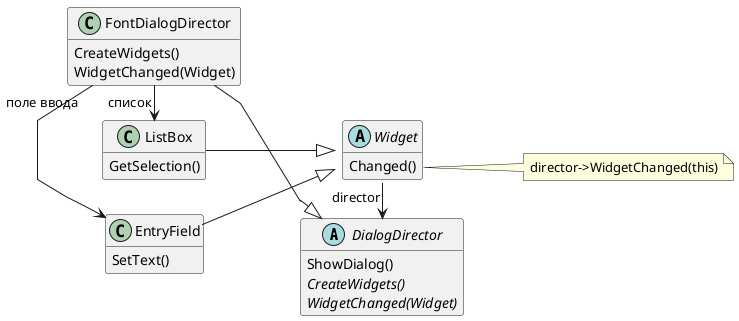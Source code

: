 @startuml
left to right direction
hide empty members
skinparam linetype polyline

abstract class DialogDirector {
  ShowDialog()
  {abstract} CreateWidgets()
  {abstract} WidgetChanged(Widget)
}

class FontDialogDirector {
  CreateWidgets()
  WidgetChanged(Widget)
}

abstract class Widget {
  Changed()
}
note as ChangedNote
  director->WidgetChanged(this)
end note

class ListBox {
  GetSelection()
}
class EntryField {
  SetText()
}
ListBox --|> Widget
EntryField --|> Widget

Widget::Changed -- ChangedNote
FontDialogDirector "список" -> ListBox
FontDialogDirector "поле ввода" -> EntryField
FontDialogDirector --|> DialogDirector

Widget "director" -> DialogDirector
@enduml
